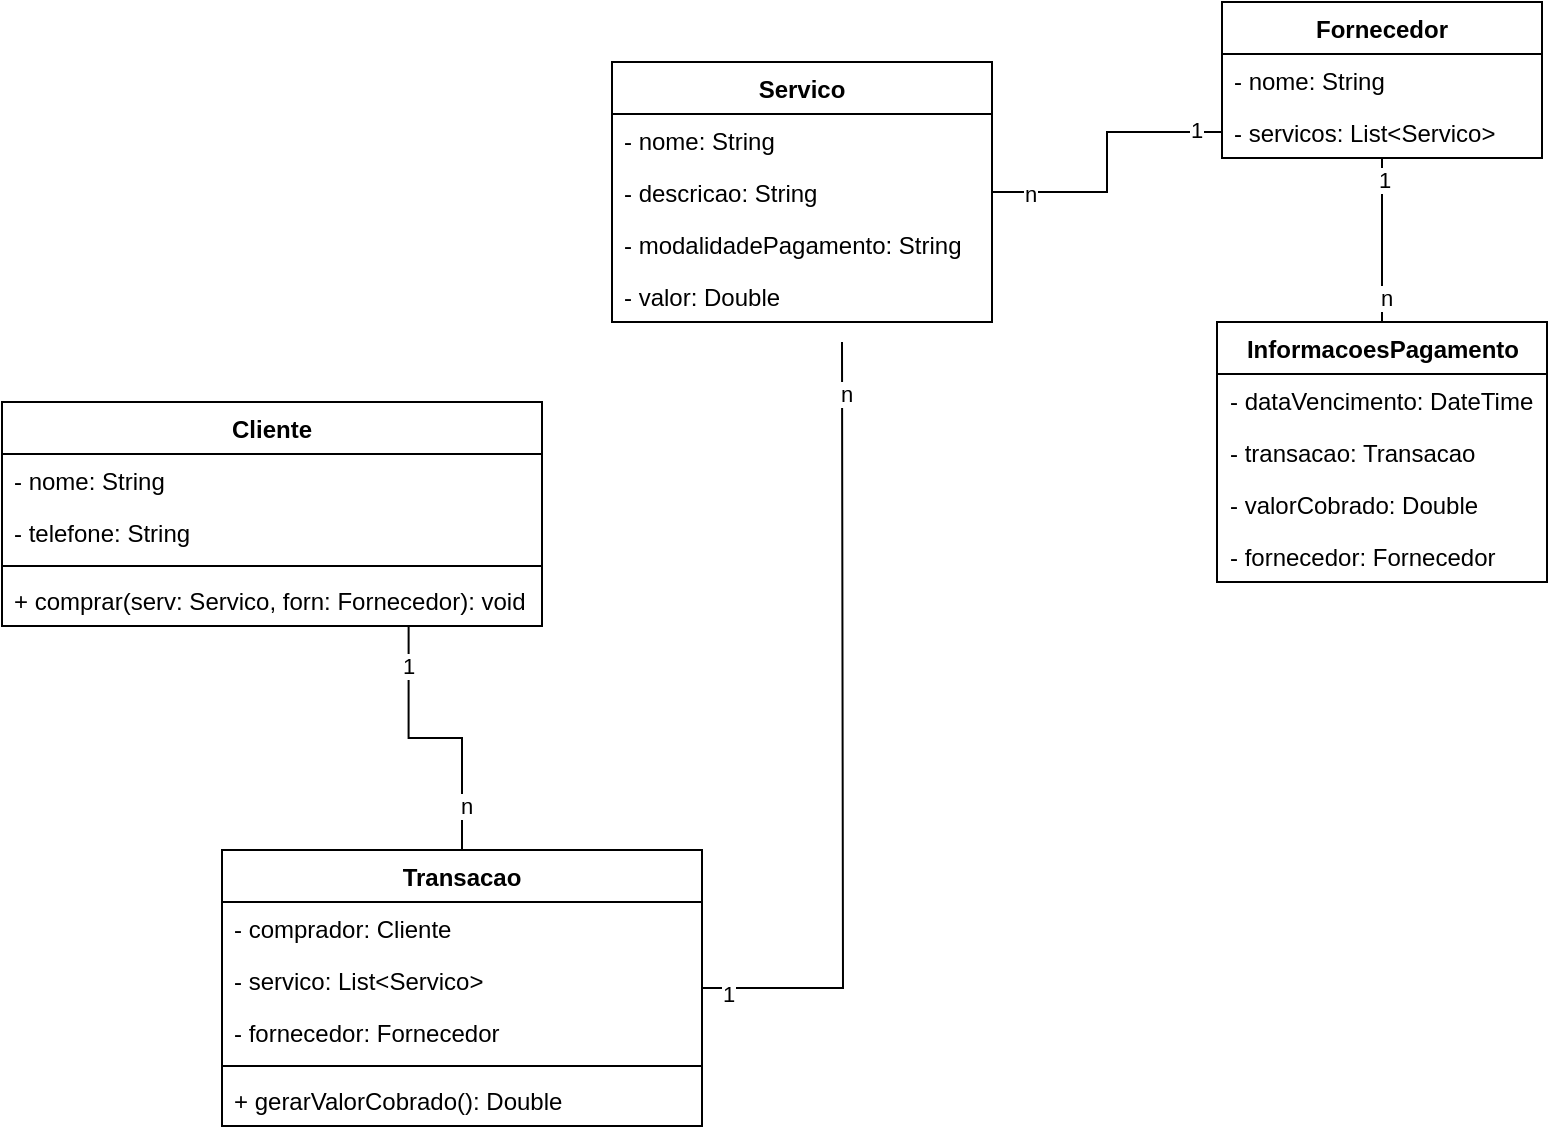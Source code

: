 <mxfile version="22.1.0" type="device">
  <diagram name="Página-1" id="wf2GuIBFq5m3tof9JPT8">
    <mxGraphModel dx="1760" dy="502" grid="1" gridSize="10" guides="1" tooltips="1" connect="1" arrows="1" fold="1" page="1" pageScale="1" pageWidth="827" pageHeight="1169" math="0" shadow="0">
      <root>
        <mxCell id="0" />
        <mxCell id="1" parent="0" />
        <mxCell id="B8EmS5QNmsXYKfcEEufn-13" value="Cliente" style="swimlane;fontStyle=1;align=center;verticalAlign=top;childLayout=stackLayout;horizontal=1;startSize=26;horizontalStack=0;resizeParent=1;resizeParentMax=0;resizeLast=0;collapsible=1;marginBottom=0;whiteSpace=wrap;html=1;" parent="1" vertex="1">
          <mxGeometry x="-220" y="230" width="270" height="112" as="geometry" />
        </mxCell>
        <mxCell id="gSfClM6evWWHBI8K1yLl-1" value="- nome: String" style="text;strokeColor=none;fillColor=none;align=left;verticalAlign=top;spacingLeft=4;spacingRight=4;overflow=hidden;rotatable=0;points=[[0,0.5],[1,0.5]];portConstraint=eastwest;whiteSpace=wrap;html=1;" vertex="1" parent="B8EmS5QNmsXYKfcEEufn-13">
          <mxGeometry y="26" width="270" height="26" as="geometry" />
        </mxCell>
        <mxCell id="gSfClM6evWWHBI8K1yLl-3" value="- telefone: String" style="text;strokeColor=none;fillColor=none;align=left;verticalAlign=top;spacingLeft=4;spacingRight=4;overflow=hidden;rotatable=0;points=[[0,0.5],[1,0.5]];portConstraint=eastwest;whiteSpace=wrap;html=1;" vertex="1" parent="B8EmS5QNmsXYKfcEEufn-13">
          <mxGeometry y="52" width="270" height="26" as="geometry" />
        </mxCell>
        <mxCell id="gSfClM6evWWHBI8K1yLl-14" value="" style="line;strokeWidth=1;fillColor=none;align=left;verticalAlign=middle;spacingTop=-1;spacingLeft=3;spacingRight=3;rotatable=0;labelPosition=right;points=[];portConstraint=eastwest;strokeColor=inherit;" vertex="1" parent="B8EmS5QNmsXYKfcEEufn-13">
          <mxGeometry y="78" width="270" height="8" as="geometry" />
        </mxCell>
        <mxCell id="gSfClM6evWWHBI8K1yLl-15" value="+ comprar(serv: Servico, forn: Fornecedor): void" style="text;strokeColor=none;fillColor=none;align=left;verticalAlign=top;spacingLeft=4;spacingRight=4;overflow=hidden;rotatable=0;points=[[0,0.5],[1,0.5]];portConstraint=eastwest;whiteSpace=wrap;html=1;" vertex="1" parent="B8EmS5QNmsXYKfcEEufn-13">
          <mxGeometry y="86" width="270" height="26" as="geometry" />
        </mxCell>
        <mxCell id="B8EmS5QNmsXYKfcEEufn-17" value="Servico" style="swimlane;fontStyle=1;align=center;verticalAlign=top;childLayout=stackLayout;horizontal=1;startSize=26;horizontalStack=0;resizeParent=1;resizeParentMax=0;resizeLast=0;collapsible=1;marginBottom=0;whiteSpace=wrap;html=1;" parent="1" vertex="1">
          <mxGeometry x="85" y="60" width="190" height="130" as="geometry" />
        </mxCell>
        <mxCell id="B8EmS5QNmsXYKfcEEufn-50" value="- nome: String" style="text;strokeColor=none;fillColor=none;align=left;verticalAlign=top;spacingLeft=4;spacingRight=4;overflow=hidden;rotatable=0;points=[[0,0.5],[1,0.5]];portConstraint=eastwest;whiteSpace=wrap;html=1;" parent="B8EmS5QNmsXYKfcEEufn-17" vertex="1">
          <mxGeometry y="26" width="190" height="26" as="geometry" />
        </mxCell>
        <mxCell id="gSfClM6evWWHBI8K1yLl-5" value="- descricao: String" style="text;strokeColor=none;fillColor=none;align=left;verticalAlign=top;spacingLeft=4;spacingRight=4;overflow=hidden;rotatable=0;points=[[0,0.5],[1,0.5]];portConstraint=eastwest;whiteSpace=wrap;html=1;" vertex="1" parent="B8EmS5QNmsXYKfcEEufn-17">
          <mxGeometry y="52" width="190" height="26" as="geometry" />
        </mxCell>
        <mxCell id="B8EmS5QNmsXYKfcEEufn-18" value="- modalidadePagamento: String" style="text;strokeColor=none;fillColor=none;align=left;verticalAlign=top;spacingLeft=4;spacingRight=4;overflow=hidden;rotatable=0;points=[[0,0.5],[1,0.5]];portConstraint=eastwest;whiteSpace=wrap;html=1;" parent="B8EmS5QNmsXYKfcEEufn-17" vertex="1">
          <mxGeometry y="78" width="190" height="26" as="geometry" />
        </mxCell>
        <mxCell id="gSfClM6evWWHBI8K1yLl-4" value="- valor: Double" style="text;strokeColor=none;fillColor=none;align=left;verticalAlign=top;spacingLeft=4;spacingRight=4;overflow=hidden;rotatable=0;points=[[0,0.5],[1,0.5]];portConstraint=eastwest;whiteSpace=wrap;html=1;" vertex="1" parent="B8EmS5QNmsXYKfcEEufn-17">
          <mxGeometry y="104" width="190" height="26" as="geometry" />
        </mxCell>
        <mxCell id="B8EmS5QNmsXYKfcEEufn-21" value="Fornecedor" style="swimlane;fontStyle=1;align=center;verticalAlign=top;childLayout=stackLayout;horizontal=1;startSize=26;horizontalStack=0;resizeParent=1;resizeParentMax=0;resizeLast=0;collapsible=1;marginBottom=0;whiteSpace=wrap;html=1;" parent="1" vertex="1">
          <mxGeometry x="390" y="30" width="160" height="78" as="geometry" />
        </mxCell>
        <mxCell id="B8EmS5QNmsXYKfcEEufn-22" value="- nome: String" style="text;strokeColor=none;fillColor=none;align=left;verticalAlign=top;spacingLeft=4;spacingRight=4;overflow=hidden;rotatable=0;points=[[0,0.5],[1,0.5]];portConstraint=eastwest;whiteSpace=wrap;html=1;" parent="B8EmS5QNmsXYKfcEEufn-21" vertex="1">
          <mxGeometry y="26" width="160" height="26" as="geometry" />
        </mxCell>
        <mxCell id="B8EmS5QNmsXYKfcEEufn-49" value="- servicos: List&amp;lt;Servico&amp;gt;" style="text;strokeColor=none;fillColor=none;align=left;verticalAlign=top;spacingLeft=4;spacingRight=4;overflow=hidden;rotatable=0;points=[[0,0.5],[1,0.5]];portConstraint=eastwest;whiteSpace=wrap;html=1;" parent="B8EmS5QNmsXYKfcEEufn-21" vertex="1">
          <mxGeometry y="52" width="160" height="26" as="geometry" />
        </mxCell>
        <mxCell id="gSfClM6evWWHBI8K1yLl-28" style="edgeStyle=orthogonalEdgeStyle;rounded=0;orthogonalLoop=1;jettySize=auto;html=1;endArrow=none;endFill=0;" edge="1" parent="1" source="B8EmS5QNmsXYKfcEEufn-29">
          <mxGeometry relative="1" as="geometry">
            <mxPoint x="200" y="200" as="targetPoint" />
          </mxGeometry>
        </mxCell>
        <mxCell id="gSfClM6evWWHBI8K1yLl-31" value="n" style="edgeLabel;html=1;align=center;verticalAlign=middle;resizable=0;points=[];" vertex="1" connectable="0" parent="gSfClM6evWWHBI8K1yLl-28">
          <mxGeometry x="0.869" y="-2" relative="1" as="geometry">
            <mxPoint as="offset" />
          </mxGeometry>
        </mxCell>
        <mxCell id="gSfClM6evWWHBI8K1yLl-32" value="1" style="edgeLabel;html=1;align=center;verticalAlign=middle;resizable=0;points=[];" vertex="1" connectable="0" parent="gSfClM6evWWHBI8K1yLl-28">
          <mxGeometry x="-0.934" y="-3" relative="1" as="geometry">
            <mxPoint as="offset" />
          </mxGeometry>
        </mxCell>
        <mxCell id="B8EmS5QNmsXYKfcEEufn-29" value="Transacao" style="swimlane;fontStyle=1;align=center;verticalAlign=top;childLayout=stackLayout;horizontal=1;startSize=26;horizontalStack=0;resizeParent=1;resizeParentMax=0;resizeLast=0;collapsible=1;marginBottom=0;whiteSpace=wrap;html=1;" parent="1" vertex="1">
          <mxGeometry x="-110" y="454" width="240" height="138" as="geometry">
            <mxRectangle x="230" y="420" width="100" height="30" as="alternateBounds" />
          </mxGeometry>
        </mxCell>
        <mxCell id="gSfClM6evWWHBI8K1yLl-8" value="- comprador: Cliente" style="text;strokeColor=none;fillColor=none;align=left;verticalAlign=top;spacingLeft=4;spacingRight=4;overflow=hidden;rotatable=0;points=[[0,0.5],[1,0.5]];portConstraint=eastwest;whiteSpace=wrap;html=1;" vertex="1" parent="B8EmS5QNmsXYKfcEEufn-29">
          <mxGeometry y="26" width="240" height="26" as="geometry" />
        </mxCell>
        <mxCell id="gSfClM6evWWHBI8K1yLl-9" value="- servico: List&amp;lt;Servico&amp;gt;" style="text;strokeColor=none;fillColor=none;align=left;verticalAlign=top;spacingLeft=4;spacingRight=4;overflow=hidden;rotatable=0;points=[[0,0.5],[1,0.5]];portConstraint=eastwest;whiteSpace=wrap;html=1;" vertex="1" parent="B8EmS5QNmsXYKfcEEufn-29">
          <mxGeometry y="52" width="240" height="26" as="geometry" />
        </mxCell>
        <mxCell id="gSfClM6evWWHBI8K1yLl-10" value="- fornecedor: Fornecedor" style="text;strokeColor=none;fillColor=none;align=left;verticalAlign=top;spacingLeft=4;spacingRight=4;overflow=hidden;rotatable=0;points=[[0,0.5],[1,0.5]];portConstraint=eastwest;whiteSpace=wrap;html=1;" vertex="1" parent="B8EmS5QNmsXYKfcEEufn-29">
          <mxGeometry y="78" width="240" height="26" as="geometry" />
        </mxCell>
        <mxCell id="gSfClM6evWWHBI8K1yLl-38" value="" style="line;strokeWidth=1;fillColor=none;align=left;verticalAlign=middle;spacingTop=-1;spacingLeft=3;spacingRight=3;rotatable=0;labelPosition=right;points=[];portConstraint=eastwest;strokeColor=inherit;" vertex="1" parent="B8EmS5QNmsXYKfcEEufn-29">
          <mxGeometry y="104" width="240" height="8" as="geometry" />
        </mxCell>
        <mxCell id="gSfClM6evWWHBI8K1yLl-39" value="+ gerarValorCobrado(): Double" style="text;strokeColor=none;fillColor=none;align=left;verticalAlign=top;spacingLeft=4;spacingRight=4;overflow=hidden;rotatable=0;points=[[0,0.5],[1,0.5]];portConstraint=eastwest;whiteSpace=wrap;html=1;" vertex="1" parent="B8EmS5QNmsXYKfcEEufn-29">
          <mxGeometry y="112" width="240" height="26" as="geometry" />
        </mxCell>
        <mxCell id="gSfClM6evWWHBI8K1yLl-36" style="edgeStyle=orthogonalEdgeStyle;rounded=0;orthogonalLoop=1;jettySize=auto;html=1;endArrow=none;endFill=0;" edge="1" parent="1" source="B8EmS5QNmsXYKfcEEufn-41" target="B8EmS5QNmsXYKfcEEufn-21">
          <mxGeometry relative="1" as="geometry" />
        </mxCell>
        <mxCell id="gSfClM6evWWHBI8K1yLl-41" value="n" style="edgeLabel;html=1;align=center;verticalAlign=middle;resizable=0;points=[];" vertex="1" connectable="0" parent="gSfClM6evWWHBI8K1yLl-36">
          <mxGeometry x="-0.707" y="-2" relative="1" as="geometry">
            <mxPoint as="offset" />
          </mxGeometry>
        </mxCell>
        <mxCell id="gSfClM6evWWHBI8K1yLl-42" value="1" style="edgeLabel;html=1;align=center;verticalAlign=middle;resizable=0;points=[];" vertex="1" connectable="0" parent="gSfClM6evWWHBI8K1yLl-36">
          <mxGeometry x="0.736" y="-1" relative="1" as="geometry">
            <mxPoint as="offset" />
          </mxGeometry>
        </mxCell>
        <mxCell id="B8EmS5QNmsXYKfcEEufn-41" value="InformacoesPagamento" style="swimlane;fontStyle=1;align=center;verticalAlign=top;childLayout=stackLayout;horizontal=1;startSize=26;horizontalStack=0;resizeParent=1;resizeParentMax=0;resizeLast=0;collapsible=1;marginBottom=0;whiteSpace=wrap;html=1;" parent="1" vertex="1">
          <mxGeometry x="387.5" y="190" width="165" height="130" as="geometry" />
        </mxCell>
        <mxCell id="B8EmS5QNmsXYKfcEEufn-42" value="- dataVencimento: DateTime" style="text;strokeColor=none;fillColor=none;align=left;verticalAlign=top;spacingLeft=4;spacingRight=4;overflow=hidden;rotatable=0;points=[[0,0.5],[1,0.5]];portConstraint=eastwest;whiteSpace=wrap;html=1;" parent="B8EmS5QNmsXYKfcEEufn-41" vertex="1">
          <mxGeometry y="26" width="165" height="26" as="geometry" />
        </mxCell>
        <mxCell id="gSfClM6evWWHBI8K1yLl-37" value="- transacao: Transacao" style="text;strokeColor=none;fillColor=none;align=left;verticalAlign=top;spacingLeft=4;spacingRight=4;overflow=hidden;rotatable=0;points=[[0,0.5],[1,0.5]];portConstraint=eastwest;whiteSpace=wrap;html=1;" vertex="1" parent="B8EmS5QNmsXYKfcEEufn-41">
          <mxGeometry y="52" width="165" height="26" as="geometry" />
        </mxCell>
        <mxCell id="gSfClM6evWWHBI8K1yLl-40" value="- valorCobrado: Double" style="text;strokeColor=none;fillColor=none;align=left;verticalAlign=top;spacingLeft=4;spacingRight=4;overflow=hidden;rotatable=0;points=[[0,0.5],[1,0.5]];portConstraint=eastwest;whiteSpace=wrap;html=1;" vertex="1" parent="B8EmS5QNmsXYKfcEEufn-41">
          <mxGeometry y="78" width="165" height="26" as="geometry" />
        </mxCell>
        <mxCell id="gSfClM6evWWHBI8K1yLl-35" value="- fornecedor: Fornecedor" style="text;strokeColor=none;fillColor=none;align=left;verticalAlign=top;spacingLeft=4;spacingRight=4;overflow=hidden;rotatable=0;points=[[0,0.5],[1,0.5]];portConstraint=eastwest;whiteSpace=wrap;html=1;" vertex="1" parent="B8EmS5QNmsXYKfcEEufn-41">
          <mxGeometry y="104" width="165" height="26" as="geometry" />
        </mxCell>
        <mxCell id="gSfClM6evWWHBI8K1yLl-26" style="edgeStyle=orthogonalEdgeStyle;rounded=0;orthogonalLoop=1;jettySize=auto;html=1;entryX=0;entryY=0.5;entryDx=0;entryDy=0;endArrow=none;endFill=0;" edge="1" parent="1" source="gSfClM6evWWHBI8K1yLl-5" target="B8EmS5QNmsXYKfcEEufn-49">
          <mxGeometry relative="1" as="geometry" />
        </mxCell>
        <mxCell id="gSfClM6evWWHBI8K1yLl-33" value="1" style="edgeLabel;html=1;align=center;verticalAlign=middle;resizable=0;points=[];" vertex="1" connectable="0" parent="gSfClM6evWWHBI8K1yLl-26">
          <mxGeometry x="0.816" y="1" relative="1" as="geometry">
            <mxPoint as="offset" />
          </mxGeometry>
        </mxCell>
        <mxCell id="gSfClM6evWWHBI8K1yLl-34" value="n" style="edgeLabel;html=1;align=center;verticalAlign=middle;resizable=0;points=[];" vertex="1" connectable="0" parent="gSfClM6evWWHBI8K1yLl-26">
          <mxGeometry x="-0.736" y="-1" relative="1" as="geometry">
            <mxPoint as="offset" />
          </mxGeometry>
        </mxCell>
        <mxCell id="gSfClM6evWWHBI8K1yLl-27" style="edgeStyle=orthogonalEdgeStyle;rounded=0;orthogonalLoop=1;jettySize=auto;html=1;entryX=0.753;entryY=1.006;entryDx=0;entryDy=0;entryPerimeter=0;endArrow=none;endFill=0;" edge="1" parent="1" source="B8EmS5QNmsXYKfcEEufn-29" target="gSfClM6evWWHBI8K1yLl-15">
          <mxGeometry relative="1" as="geometry" />
        </mxCell>
        <mxCell id="gSfClM6evWWHBI8K1yLl-29" value="n" style="edgeLabel;html=1;align=center;verticalAlign=middle;resizable=0;points=[];" vertex="1" connectable="0" parent="gSfClM6evWWHBI8K1yLl-27">
          <mxGeometry x="-0.673" y="-2" relative="1" as="geometry">
            <mxPoint as="offset" />
          </mxGeometry>
        </mxCell>
        <mxCell id="gSfClM6evWWHBI8K1yLl-30" value="1" style="edgeLabel;html=1;align=center;verticalAlign=middle;resizable=0;points=[];" vertex="1" connectable="0" parent="gSfClM6evWWHBI8K1yLl-27">
          <mxGeometry x="0.711" y="1" relative="1" as="geometry">
            <mxPoint as="offset" />
          </mxGeometry>
        </mxCell>
      </root>
    </mxGraphModel>
  </diagram>
</mxfile>
